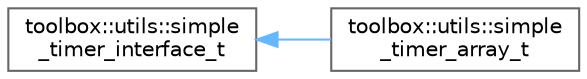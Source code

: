 digraph "Graphical Class Hierarchy"
{
 // LATEX_PDF_SIZE
  bgcolor="transparent";
  edge [fontname=Helvetica,fontsize=10,labelfontname=Helvetica,labelfontsize=10];
  node [fontname=Helvetica,fontsize=10,shape=box,height=0.2,width=0.4];
  rankdir="LR";
  Node0 [id="Node000000",label="toolbox::utils::simple\l_timer_interface_t",height=0.2,width=0.4,color="grey40", fillcolor="white", style="filled",URL="$classtoolbox_1_1utils_1_1simple__timer__interface__t.html",tooltip="Interface for managing a collection of timers."];
  Node0 -> Node1 [id="edge43_Node000000_Node000001",dir="back",color="steelblue1",style="solid",tooltip=" "];
  Node1 [id="Node000001",label="toolbox::utils::simple\l_timer_array_t",height=0.2,width=0.4,color="grey40", fillcolor="white", style="filled",URL="$classtoolbox_1_1utils_1_1simple__timer__array__t.html",tooltip="Concrete implementation of simple_timer_interface_t using an array of timers."];
}
